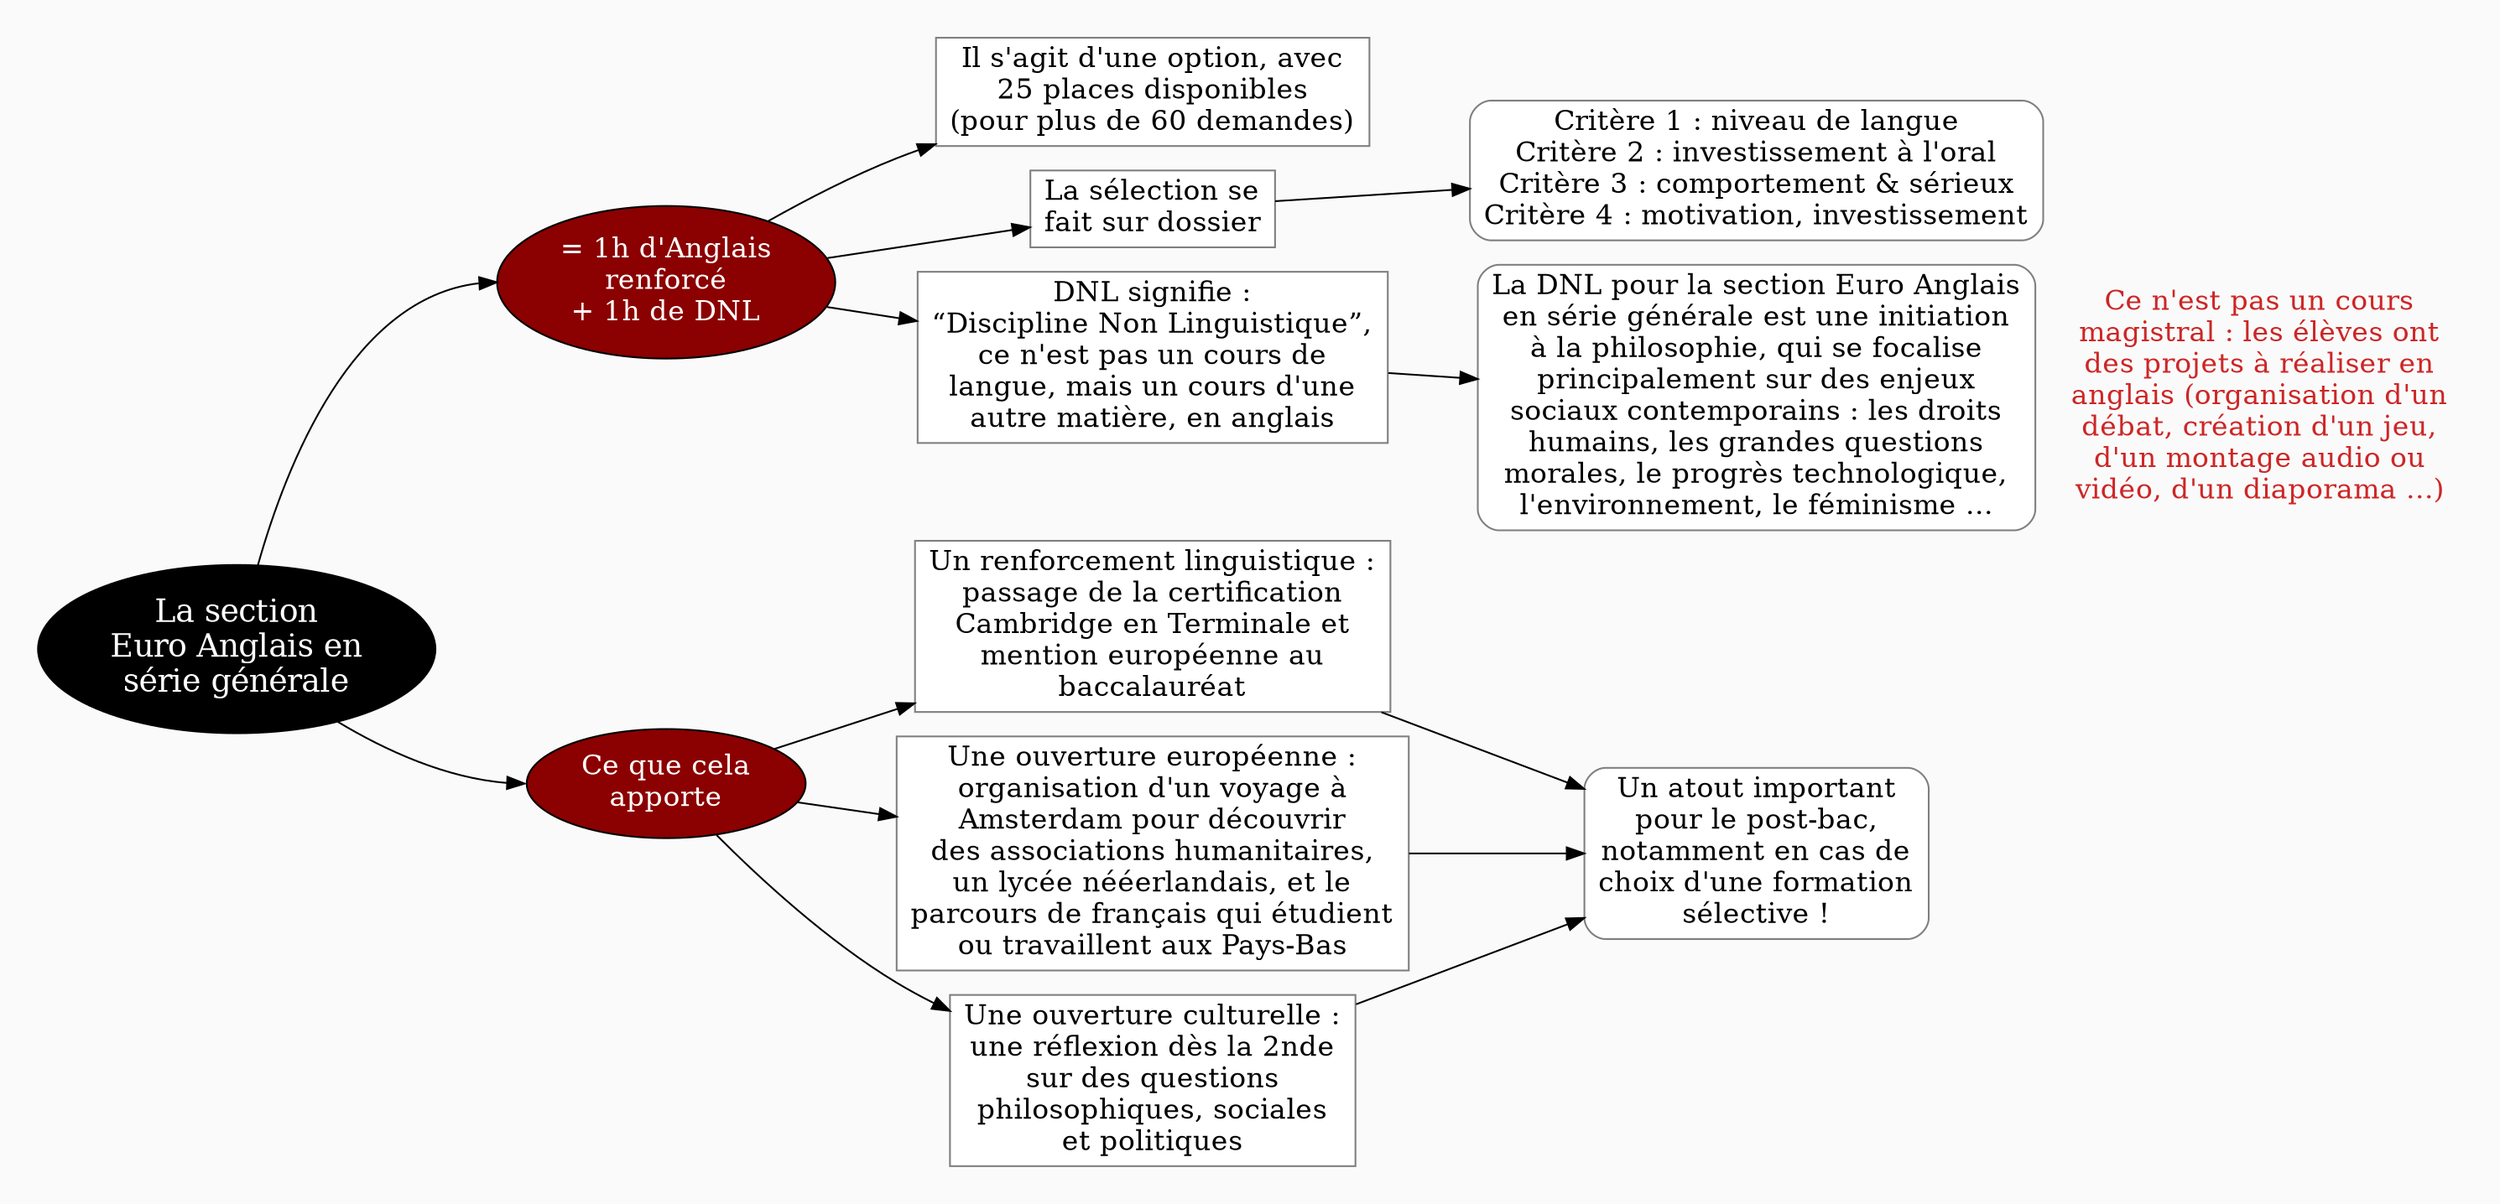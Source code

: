 digraph G {
// Template : diagram
// Usage : 
rankdir=LR
splines=true
//splines=curved
bgcolor=grey98
pad=0.3
style=filled
edge[minlen=4]
node[style=filled, fontcolor=white]
ranksep=0.1
nodesep=0.2

// NIVEAU 1
node[fillcolor=12, fontsize=18]
a1[label="La section
Euro Anglais en
série générale"]

// NIVEAU 2
node[fillcolor=red4, fontsize=16]
a1->{
b1[label="= 1h d'Anglais
renforcé
+ 1h de DNL"]
b2[label="Ce que cela
apporte"]
}[headport=w]

node[fontcolor=black]
// NIVEAU 3 (sans intermédiaire)
node [shape=box, fillcolor=white, color=grey50]
// c1[label=""]
b1->{
c1[label="Il s'agit d'une option, avec
25 places disponibles
(pour plus de 60 demandes)"]
c2[label="La sélection se
fait sur dossier"]
c3[label="DNL signifie :
“Discipline Non Linguistique”,
ce n'est pas un cours de
langue, mais un cours d'une
autre matière, en anglais"]
}

b2->{
c4[label="Un renforcement linguistique :
passage de la certification
Cambridge en Terminale et
mention européenne au
baccalauréat"]
c5[label="Une ouverture européenne :
organisation d'un voyage à
Amsterdam pour découvrir
des associations humanitaires,
un lycée nééerlandais, et le
parcours de français qui étudient
ou travaillent aux Pays-Bas"]
c6[label="Une ouverture culturelle :
une réflexion dès la 2nde
sur des questions
philosophiques, sociales
et politiques"]
}

{rank=same;c3->c4[style=invis]}



// INTERMÉDIAIRE AVANT NIVEAU 3
node[fillcolor=grey78, shape=oval]
// [arrowhead=none]
// bc1[label=""]

// NIVEAU 3 (avec intermédiaire)
node[fillcolor=white, shape=box, color=grey50]
// c1[label=""]

// NIVEAU 4
node[style="filled,rounded", fillcolor=white, shape=box, color=grey50]
// d1[label=""]

c2->d1
d1[label="Critère 1 : niveau de langue
Critère 2 : investissement à l'oral
Critère 3 : comportement & sérieux
Critère 4 : motivation, investissement"]

c3->d2
d2[label="La DNL pour la section Euro Anglais
en série générale est une initiation
à la philosophie, qui se focalise
principalement sur des enjeux
sociaux contemporains : les droits
humains, les grandes questions
morales, le progrès technologique,
l'environnement, le féminisme …"]

{c4,c5,c6}->d3
d3[label="Un atout important
pour le post-bac,
notamment en cas de
choix d'une formation
sélective !"]

// ÉTIQUETTES EN ROUGE
node[shape=plaintext, fontcolor=firebrick3, fillcolor=grey98]
// e1[label=< <B>= Titre</B><BR /><BR />Contenu<BR /> >]
// e1[label=""]
// ->e1[minlen=1, style=invis]

d2->e1[minlen=1, style=invis]
e1[label="Ce n'est pas un cours
magistral : les élèves ont
des projets à réaliser en
anglais (organisation d'un
débat, création d'un jeu,
d'un montage audio ou
vidéo, d'un diaporama …)"]

// REMARQUES EN BLEU
node[color=blue, shape=box, margin=0.07, fontcolor=black, fontsize=12, style="dashed", penwidth=0.6]
edge[color=blue, arrowhead="none", xlabel="", style="dashed", penwidth=0.6]
// r1[label=""]
// {rank=same;->r1}
// {rank=same;r1->[dir=back]}

}
